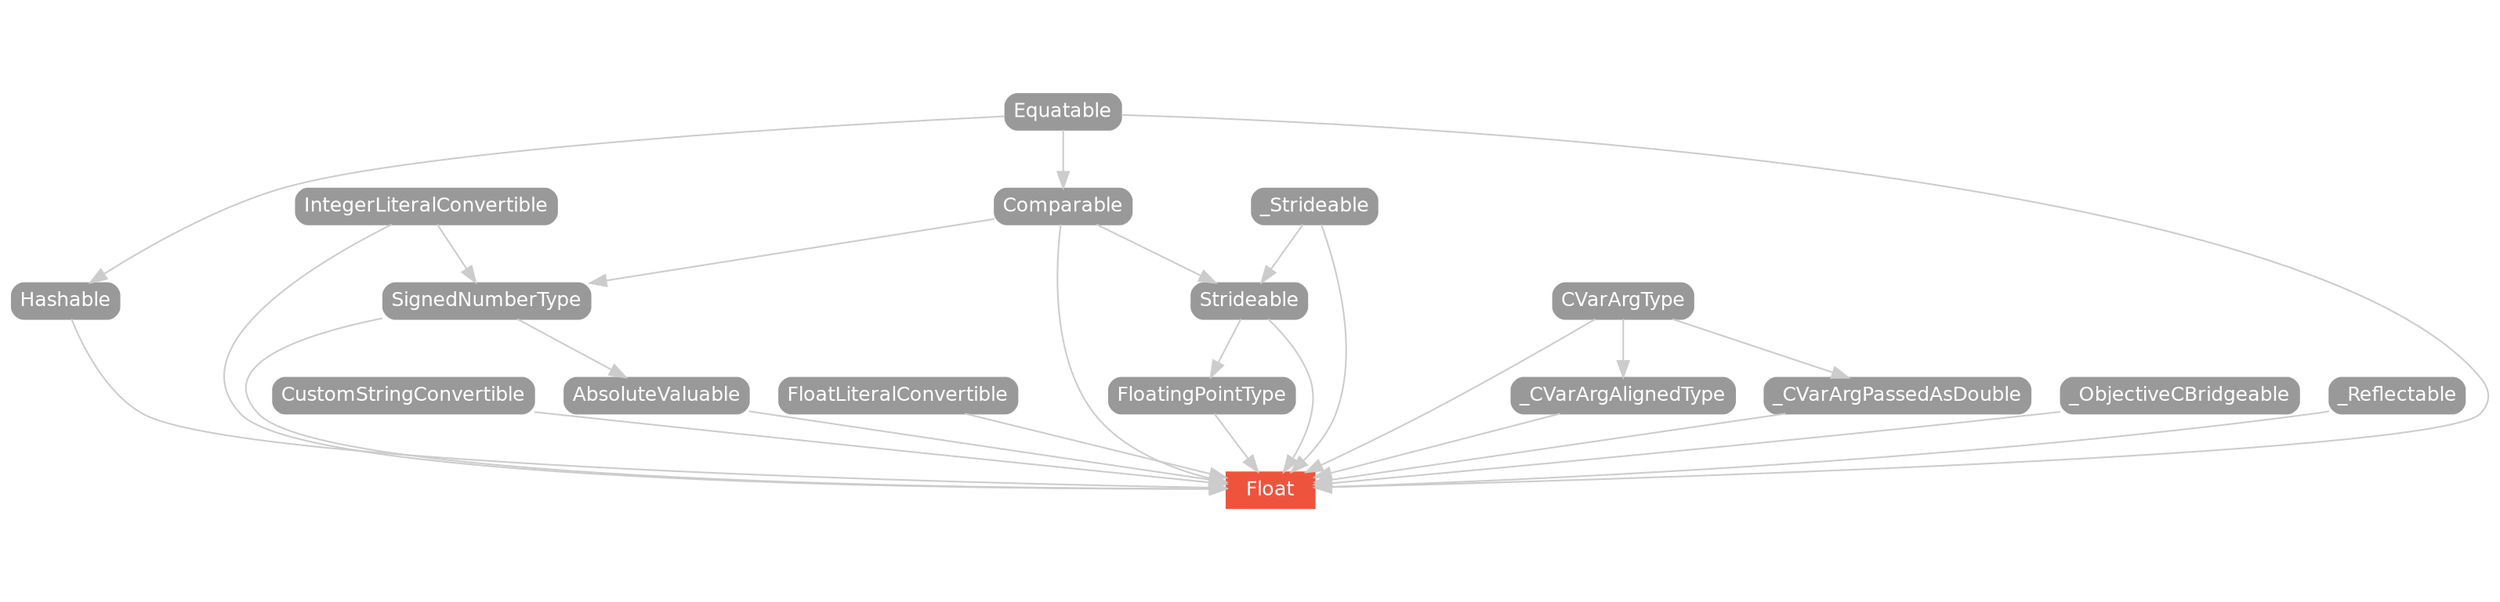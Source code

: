 strict digraph "Float - Type Hierarchy - SwiftDoc.org" {
    pad="0.1,0.8"
    node [shape=box, style="filled,rounded", color="#999999", fillcolor="#999999", fontcolor=white, fontname=Helvetica, fontnames="Helvetica,sansserif", fontsize=12, margin="0.07,0.05", height="0.3"]
    edge [color="#cccccc"]
    "AbsoluteValuable" [URL="/protocol/AbsoluteValuable/"]
    "CVarArgType" [URL="/protocol/CVarArgType/"]
    "Comparable" [URL="/protocol/Comparable/"]
    "CustomStringConvertible" [URL="/protocol/CustomStringConvertible/"]
    "Equatable" [URL="/protocol/Equatable/"]
    "Float" [URL="/type/Float/", style="filled", fillcolor="#ee543d", color="#ee543d"]
    "FloatLiteralConvertible" [URL="/protocol/FloatLiteralConvertible/"]
    "FloatingPointType" [URL="/protocol/FloatingPointType/"]
    "Hashable" [URL="/protocol/Hashable/"]
    "IntegerLiteralConvertible" [URL="/protocol/IntegerLiteralConvertible/"]
    "SignedNumberType" [URL="/protocol/SignedNumberType/"]
    "Strideable" [URL="/protocol/Strideable/"]
    "_CVarArgAlignedType" [URL="/protocol/_CVarArgAlignedType/"]
    "_CVarArgPassedAsDouble" [URL="/protocol/_CVarArgPassedAsDouble/"]
    "_ObjectiveCBridgeable" [URL="/protocol/_ObjectiveCBridgeable/"]
    "_Reflectable" [URL="/protocol/_Reflectable/"]
    "_Strideable" [URL="/protocol/_Strideable/"]    "CustomStringConvertible" -> "Float"
    "FloatingPointType" -> "Float"
    "IntegerLiteralConvertible" -> "Float"
    "FloatLiteralConvertible" -> "Float"
    "Comparable" -> "Float"
    "Equatable" -> "Float"
    "Hashable" -> "Float"
    "SignedNumberType" -> "Float"
    "AbsoluteValuable" -> "Float"
    "Strideable" -> "Float"
    "_Strideable" -> "Float"
    "_Reflectable" -> "Float"
    "_CVarArgPassedAsDouble" -> "Float"
    "CVarArgType" -> "Float"
    "_CVarArgAlignedType" -> "Float"
    "_ObjectiveCBridgeable" -> "Float"
    "Strideable" -> "FloatingPointType"
    "Comparable" -> "Strideable"
    "_Strideable" -> "Strideable"
    "Equatable" -> "Comparable"
    "Equatable" -> "Comparable"
    "Equatable" -> "Hashable"
    "Comparable" -> "SignedNumberType"
    "IntegerLiteralConvertible" -> "SignedNumberType"
    "Equatable" -> "Comparable"
    "SignedNumberType" -> "AbsoluteValuable"
    "Comparable" -> "SignedNumberType"
    "IntegerLiteralConvertible" -> "SignedNumberType"
    "Equatable" -> "Comparable"
    "Comparable" -> "Strideable"
    "_Strideable" -> "Strideable"
    "Equatable" -> "Comparable"
    "CVarArgType" -> "_CVarArgPassedAsDouble"
    "CVarArgType" -> "_CVarArgAlignedType"
    subgraph Types {
        rank = max; "Float";
    }
}